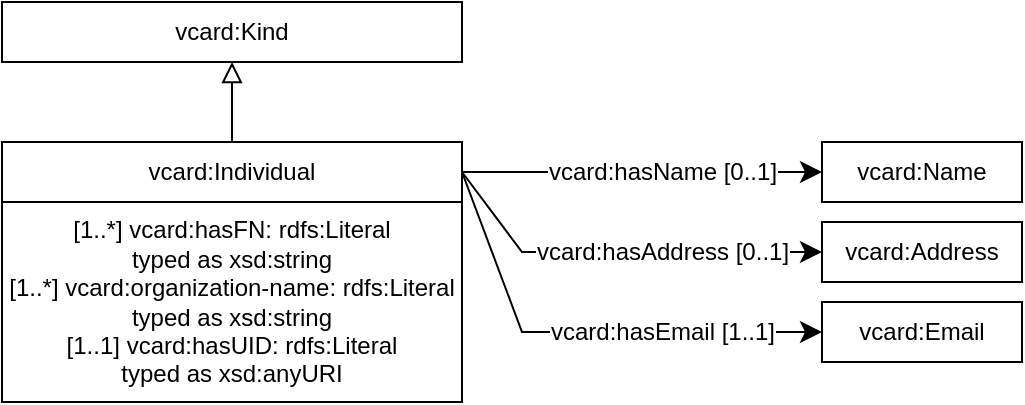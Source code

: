 <mxfile version="26.0.9">
  <diagram name="Page-1" id="oPdGorQUEMpEW7eRbp6K">
    <mxGraphModel dx="604" dy="550" grid="1" gridSize="10" guides="1" tooltips="1" connect="1" arrows="1" fold="1" page="1" pageScale="1" pageWidth="827" pageHeight="1169" math="0" shadow="0">
      <root>
        <mxCell id="0" />
        <mxCell id="1" parent="0" />
        <mxCell id="5O2p17_K3fBn7UO_ERKs-1" value="" style="endArrow=classic;html=1;exitX=1;exitY=0.5;exitDx=0;exitDy=0;entryX=0;entryY=0.5;entryDx=0;entryDy=0;endSize=8;arcSize=0;rounded=0;" parent="1" source="5O2p17_K3fBn7UO_ERKs-33" target="5O2p17_K3fBn7UO_ERKs-7" edge="1">
          <mxGeometry width="50" height="50" relative="1" as="geometry">
            <mxPoint x="240" y="295" as="sourcePoint" />
            <mxPoint x="399" y="305" as="targetPoint" />
          </mxGeometry>
        </mxCell>
        <mxCell id="DMUfFum5PpTdygHRF5ok-4" value="&lt;font style=&quot;font-size: 12px;&quot;&gt;vcard:hasName [0..1]&lt;/font&gt;" style="edgeLabel;html=1;align=center;verticalAlign=middle;resizable=0;points=[];" vertex="1" connectable="0" parent="5O2p17_K3fBn7UO_ERKs-1">
          <mxGeometry x="-0.022" y="3" relative="1" as="geometry">
            <mxPoint x="12" y="3" as="offset" />
          </mxGeometry>
        </mxCell>
        <mxCell id="5O2p17_K3fBn7UO_ERKs-7" value="vcard:Name" style="rounded=0;whiteSpace=wrap;html=1;snapToPoint=1;points=[[0.1,0],[0.2,0],[0.3,0],[0.4,0],[0.5,0],[0.6,0],[0.7,0],[0.8,0],[0.9,0],[0,0.1],[0,0.3],[0,0.5],[0,0.7],[0,0.9],[0.1,1],[0.2,1],[0.3,1],[0.4,1],[0.5,1],[0.6,1],[0.7,1],[0.8,1],[0.9,1],[1,0.1],[1,0.3],[1,0.5],[1,0.7],[1,0.9]];" parent="1" vertex="1">
          <mxGeometry x="510" y="280" width="100" height="30" as="geometry" />
        </mxCell>
        <mxCell id="5O2p17_K3fBn7UO_ERKs-19" value="vcard:Kind" style="rounded=0;whiteSpace=wrap;html=1;snapToPoint=1;points=[[0.1,0],[0.2,0],[0.3,0],[0.4,0],[0.5,0],[0.6,0],[0.7,0],[0.8,0],[0.9,0],[0,0.1],[0,0.3],[0,0.5],[0,0.7],[0,0.9],[0.1,1],[0.2,1],[0.3,1],[0.4,1],[0.5,1],[0.6,1],[0.7,1],[0.8,1],[0.9,1],[1,0.1],[1,0.3],[1,0.5],[1,0.7],[1,0.9]];" parent="1" vertex="1">
          <mxGeometry x="100" y="210" width="230" height="30" as="geometry" />
        </mxCell>
        <mxCell id="5O2p17_K3fBn7UO_ERKs-33" value="vcard:Individual" style="rounded=0;whiteSpace=wrap;html=1;snapToPoint=1;points=[[0.1,0],[0.2,0],[0.3,0],[0.4,0],[0.5,0],[0.6,0],[0.7,0],[0.8,0],[0.9,0],[0,0.1],[0,0.3],[0,0.5],[0,0.7],[0,0.9],[0.1,1],[0.2,1],[0.3,1],[0.4,1],[0.5,1],[0.6,1],[0.7,1],[0.8,1],[0.9,1],[1,0.1],[1,0.3],[1,0.5],[1,0.7],[1,0.9]];" parent="1" vertex="1">
          <mxGeometry x="100" y="280" width="230" height="30" as="geometry" />
        </mxCell>
        <mxCell id="5O2p17_K3fBn7UO_ERKs-34" value="" style="endArrow=block;html=1;fontColor=#000099;exitX=0.5;exitY=0;exitDx=0;exitDy=0;endFill=0;entryX=0.5;entryY=1;entryDx=0;entryDy=0;endSize=8;arcSize=0;rounded=0;" parent="1" source="5O2p17_K3fBn7UO_ERKs-33" target="5O2p17_K3fBn7UO_ERKs-19" edge="1">
          <mxGeometry width="50" height="50" relative="1" as="geometry">
            <mxPoint x="-1590" y="-180" as="sourcePoint" />
            <mxPoint x="-240" y="-185" as="targetPoint" />
            <Array as="points" />
          </mxGeometry>
        </mxCell>
        <mxCell id="5O2p17_K3fBn7UO_ERKs-36" value="&lt;div&gt;[1..*] vcard:hasFN:&amp;nbsp;rdfs:Literal&lt;/div&gt;&lt;div&gt;typed as xsd:string&lt;/div&gt;&lt;div&gt;&lt;div&gt;[1..*] vcard:organization-name:&amp;nbsp;rdfs:Literal&lt;/div&gt;&lt;div&gt;typed as xsd:string&lt;/div&gt;&lt;/div&gt;&lt;div&gt;&lt;div&gt;[1..1] vcard:hasUID:&amp;nbsp;rdfs:Literal&lt;/div&gt;&lt;div&gt;typed as xsd:anyURI&lt;/div&gt;&lt;/div&gt;" style="rounded=0;whiteSpace=wrap;html=1;snapToPoint=1;points=[[0.1,0],[0.2,0],[0.3,0],[0.4,0],[0.5,0],[0.6,0],[0.7,0],[0.8,0],[0.9,0],[0,0.1],[0,0.3],[0,0.5],[0,0.7],[0,0.9],[0.1,1],[0.2,1],[0.3,1],[0.4,1],[0.5,1],[0.6,1],[0.7,1],[0.8,1],[0.9,1],[1,0.1],[1,0.3],[1,0.5],[1,0.7],[1,0.9]];" parent="1" vertex="1">
          <mxGeometry x="100" y="310" width="230" height="100" as="geometry" />
        </mxCell>
        <mxCell id="5O2p17_K3fBn7UO_ERKs-39" value="" style="endArrow=classic;html=1;exitX=1;exitY=0.5;exitDx=0;exitDy=0;entryX=0;entryY=0.5;entryDx=0;entryDy=0;endSize=8;arcSize=0;rounded=0;" parent="1" source="5O2p17_K3fBn7UO_ERKs-33" target="5O2p17_K3fBn7UO_ERKs-44" edge="1">
          <mxGeometry width="50" height="50" relative="1" as="geometry">
            <mxPoint x="270" y="365" as="sourcePoint" />
            <mxPoint x="530" y="425" as="targetPoint" />
            <Array as="points">
              <mxPoint x="360" y="335" />
            </Array>
          </mxGeometry>
        </mxCell>
        <mxCell id="5O2p17_K3fBn7UO_ERKs-40" value="vcard:hasAddress [0..1]" style="text;html=1;align=center;verticalAlign=middle;resizable=0;points=[];labelBackgroundColor=#ffffff;" parent="5O2p17_K3fBn7UO_ERKs-39" vertex="1" connectable="0">
          <mxGeometry x="-0.127" relative="1" as="geometry">
            <mxPoint x="32" as="offset" />
          </mxGeometry>
        </mxCell>
        <mxCell id="5O2p17_K3fBn7UO_ERKs-44" value="vcard:Address" style="rounded=0;whiteSpace=wrap;html=1;snapToPoint=1;points=[[0.1,0],[0.2,0],[0.3,0],[0.4,0],[0.5,0],[0.6,0],[0.7,0],[0.8,0],[0.9,0],[0,0.1],[0,0.3],[0,0.5],[0,0.7],[0,0.9],[0.1,1],[0.2,1],[0.3,1],[0.4,1],[0.5,1],[0.6,1],[0.7,1],[0.8,1],[0.9,1],[1,0.1],[1,0.3],[1,0.5],[1,0.7],[1,0.9]];" parent="1" vertex="1">
          <mxGeometry x="510" y="320" width="100" height="30" as="geometry" />
        </mxCell>
        <mxCell id="DMUfFum5PpTdygHRF5ok-1" value="" style="endArrow=classic;html=1;exitX=1;exitY=0.5;exitDx=0;exitDy=0;entryX=0;entryY=0.5;entryDx=0;entryDy=0;endSize=8;arcSize=0;rounded=0;" edge="1" parent="1" target="DMUfFum5PpTdygHRF5ok-3" source="5O2p17_K3fBn7UO_ERKs-33">
          <mxGeometry width="50" height="50" relative="1" as="geometry">
            <mxPoint x="330" y="340" as="sourcePoint" />
            <mxPoint x="530" y="470" as="targetPoint" />
            <Array as="points">
              <mxPoint x="360" y="375" />
            </Array>
          </mxGeometry>
        </mxCell>
        <mxCell id="DMUfFum5PpTdygHRF5ok-2" value="&lt;div&gt;vcard:hasEmail [1..1]&lt;/div&gt;" style="text;html=1;align=center;verticalAlign=middle;resizable=0;points=[];labelBackgroundColor=#ffffff;" vertex="1" connectable="0" parent="DMUfFum5PpTdygHRF5ok-1">
          <mxGeometry x="-0.127" relative="1" as="geometry">
            <mxPoint x="52" as="offset" />
          </mxGeometry>
        </mxCell>
        <mxCell id="DMUfFum5PpTdygHRF5ok-3" value="vcard:Email" style="rounded=0;whiteSpace=wrap;html=1;snapToPoint=1;points=[[0.1,0],[0.2,0],[0.3,0],[0.4,0],[0.5,0],[0.6,0],[0.7,0],[0.8,0],[0.9,0],[0,0.1],[0,0.3],[0,0.5],[0,0.7],[0,0.9],[0.1,1],[0.2,1],[0.3,1],[0.4,1],[0.5,1],[0.6,1],[0.7,1],[0.8,1],[0.9,1],[1,0.1],[1,0.3],[1,0.5],[1,0.7],[1,0.9]];" vertex="1" parent="1">
          <mxGeometry x="510" y="360" width="100" height="30" as="geometry" />
        </mxCell>
      </root>
    </mxGraphModel>
  </diagram>
</mxfile>
